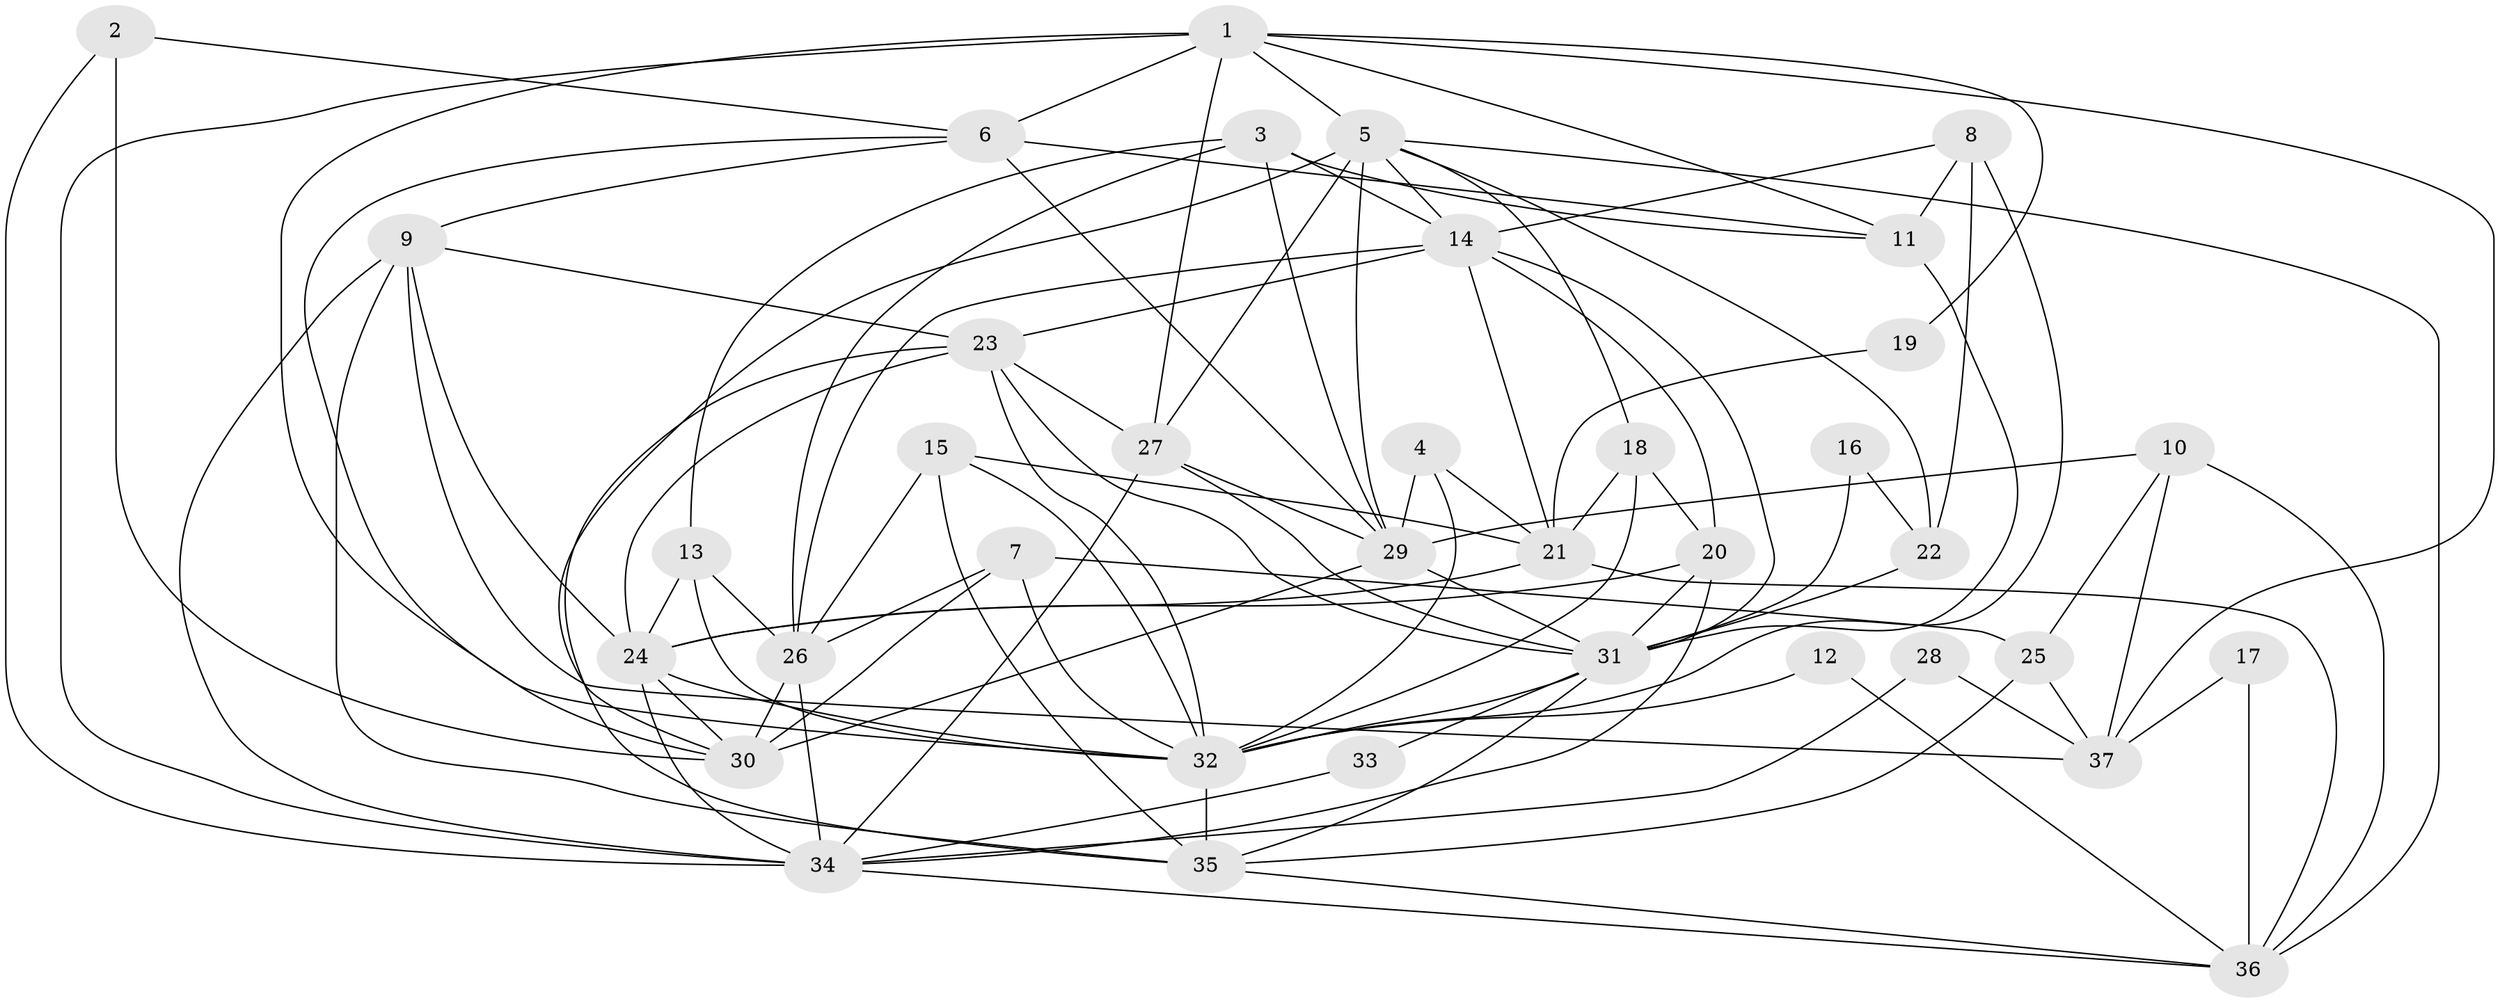 // original degree distribution, {3: 0.21621621621621623, 2: 0.17567567567567569, 5: 0.1891891891891892, 4: 0.2702702702702703, 6: 0.08108108108108109, 7: 0.05405405405405406, 8: 0.013513513513513514}
// Generated by graph-tools (version 1.1) at 2025/26/03/09/25 03:26:13]
// undirected, 37 vertices, 102 edges
graph export_dot {
graph [start="1"]
  node [color=gray90,style=filled];
  1;
  2;
  3;
  4;
  5;
  6;
  7;
  8;
  9;
  10;
  11;
  12;
  13;
  14;
  15;
  16;
  17;
  18;
  19;
  20;
  21;
  22;
  23;
  24;
  25;
  26;
  27;
  28;
  29;
  30;
  31;
  32;
  33;
  34;
  35;
  36;
  37;
  1 -- 5 [weight=1.0];
  1 -- 6 [weight=1.0];
  1 -- 11 [weight=1.0];
  1 -- 19 [weight=1.0];
  1 -- 27 [weight=1.0];
  1 -- 30 [weight=1.0];
  1 -- 34 [weight=1.0];
  1 -- 37 [weight=1.0];
  2 -- 6 [weight=1.0];
  2 -- 30 [weight=1.0];
  2 -- 34 [weight=1.0];
  3 -- 11 [weight=1.0];
  3 -- 13 [weight=1.0];
  3 -- 14 [weight=1.0];
  3 -- 26 [weight=1.0];
  3 -- 29 [weight=1.0];
  4 -- 21 [weight=1.0];
  4 -- 29 [weight=2.0];
  4 -- 32 [weight=1.0];
  5 -- 14 [weight=1.0];
  5 -- 18 [weight=1.0];
  5 -- 22 [weight=1.0];
  5 -- 27 [weight=1.0];
  5 -- 29 [weight=2.0];
  5 -- 30 [weight=1.0];
  5 -- 36 [weight=1.0];
  6 -- 9 [weight=1.0];
  6 -- 11 [weight=1.0];
  6 -- 29 [weight=2.0];
  6 -- 32 [weight=1.0];
  7 -- 25 [weight=1.0];
  7 -- 26 [weight=1.0];
  7 -- 30 [weight=1.0];
  7 -- 32 [weight=1.0];
  8 -- 11 [weight=1.0];
  8 -- 14 [weight=1.0];
  8 -- 22 [weight=1.0];
  8 -- 32 [weight=1.0];
  9 -- 23 [weight=1.0];
  9 -- 24 [weight=1.0];
  9 -- 34 [weight=1.0];
  9 -- 35 [weight=1.0];
  9 -- 37 [weight=1.0];
  10 -- 25 [weight=1.0];
  10 -- 29 [weight=1.0];
  10 -- 36 [weight=1.0];
  10 -- 37 [weight=1.0];
  11 -- 31 [weight=1.0];
  12 -- 32 [weight=1.0];
  12 -- 36 [weight=1.0];
  13 -- 24 [weight=1.0];
  13 -- 26 [weight=1.0];
  13 -- 32 [weight=1.0];
  14 -- 20 [weight=1.0];
  14 -- 21 [weight=1.0];
  14 -- 23 [weight=1.0];
  14 -- 26 [weight=1.0];
  14 -- 31 [weight=1.0];
  15 -- 21 [weight=1.0];
  15 -- 26 [weight=1.0];
  15 -- 32 [weight=1.0];
  15 -- 35 [weight=1.0];
  16 -- 22 [weight=1.0];
  16 -- 31 [weight=1.0];
  17 -- 36 [weight=1.0];
  17 -- 37 [weight=1.0];
  18 -- 20 [weight=1.0];
  18 -- 21 [weight=1.0];
  18 -- 32 [weight=1.0];
  19 -- 21 [weight=1.0];
  20 -- 24 [weight=1.0];
  20 -- 31 [weight=1.0];
  20 -- 34 [weight=1.0];
  21 -- 24 [weight=1.0];
  21 -- 36 [weight=1.0];
  22 -- 31 [weight=2.0];
  23 -- 24 [weight=1.0];
  23 -- 27 [weight=1.0];
  23 -- 31 [weight=1.0];
  23 -- 32 [weight=1.0];
  23 -- 35 [weight=1.0];
  24 -- 30 [weight=1.0];
  24 -- 32 [weight=1.0];
  24 -- 34 [weight=2.0];
  25 -- 35 [weight=1.0];
  25 -- 37 [weight=1.0];
  26 -- 30 [weight=2.0];
  26 -- 34 [weight=1.0];
  27 -- 29 [weight=1.0];
  27 -- 31 [weight=2.0];
  27 -- 34 [weight=1.0];
  28 -- 34 [weight=1.0];
  28 -- 37 [weight=1.0];
  29 -- 30 [weight=1.0];
  29 -- 31 [weight=1.0];
  31 -- 32 [weight=1.0];
  31 -- 33 [weight=1.0];
  31 -- 35 [weight=1.0];
  32 -- 35 [weight=1.0];
  33 -- 34 [weight=1.0];
  34 -- 36 [weight=1.0];
  35 -- 36 [weight=1.0];
}
